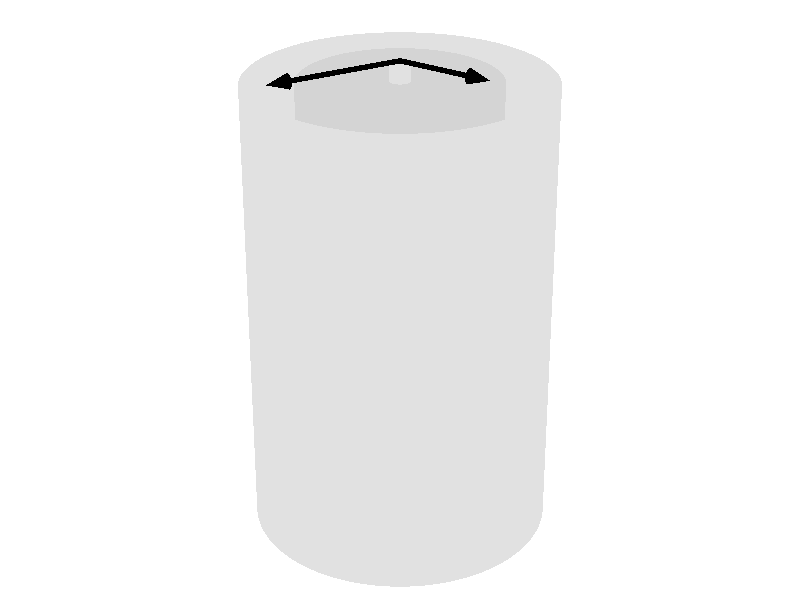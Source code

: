 #include "colors.inc"
#include "textures.inc"

#declare h = 927.0;   // height of tc
#declare hmid = 536.0; // height of mid cylinder
#declare gap = 5.0; // size of gap between cylinders
#declare ric = 200.0; // radius of ic
#declare roc = 279.4; // radius of oc
#declare roco = 305;  // radius of outside of oc
#declare cap = 20;    // thickness of caps
#declare tar = 10;   // thickness of arrows
#declare rar1 = 45;   // position between gap for arrow
#declare Random_1 = seed (5601);
#declare Random_2 = seed (5611);
#declare Random_3 = seed (5616);

global_settings { assumed_gamma 1.0 }

camera {
  location <0, 1500, -3000>
  look_at 0
  angle 27
  //up    <0,1,0>
  //right  <1.5,0,0>
}

background { color White } // to make the torus easy to see

light_source { <300, 0, -1000> White }

// middle cylinder
cylinder {
  <0, -hmid/2, 0>,     // Center of one end
  <0, hmid/2, 0>,     // Center of other end
  ric            // Radius
  //open           // Remove end caps
  texture {
          Chrome_Metal
  }
  finish {
    reflection 0.10
    ambient rgb <0.3,0.1,0.1>  //a pink ambient
  }
  //texture{ pigment{color Gray}
  //  finish{phong .5}}
}

// bot cylinder
cylinder {
  <0, -h/2, 0>,     // Center of one end
  <0, -hmid/2-gap, 0>,     // Center of other end
  ric            // Radius
  //open           // Remove end caps
  //texture{ pigment{color Gray}
  //  finish{phong .5}}
  texture {
          Chrome_Metal
  }
  finish {
    reflection 0.05
  }
}

// top cylinder
cylinder {
  <0, hmid/2+gap, 0>,     // Center of other end
  <0, h/2, 0>,     // Center of one end
  ric            // Radius
  open           // Remove end caps
  //texture{ pigment{color Gray}
  //  finish{phong .5}}
  texture {
          Chrome_Metal
  }
  finish {
    reflection 0.10
  }  
}

disc {
  <0, h/2, 0>,     // Center of one end
  <0, h/2+5, 0>,     // normal
  ric
  texture {
          Chrome_Metal
  }
  finish {
    diffuse .6
    reflection 0.0
  }   
}

// outer cylinder
difference {
    cylinder {
  		<0, -h/2, 0>,     // Center of one end
  		<0, h/2, 0>,     // Center of other end
  		roco
  		open
  	} 
    cylinder {
  		<0, -h/2, 0>,    // Center of one end
  		<0, h/2, 0>,     // Center of other end
  		roc 
  		open
  	}
    texture{ pigment{color Gray transmit .8 }
    //finish{phong .8}
    }
    //interior {ior 1}
}

// top outer cylinder cap
//cylinder {
//  <0, h/2, 0>,    // Center of one end
//  <0, h/2+cap, 0>,     // Center of other end
//  roco           // Radius
//  texture{ pigment{color Gray}finish{phong .8}}
//}

// bottom outer cylinder cap
cylinder {
  <0, -h/2, 0>,    // Center of one end
  <0, -h/2-cap, 0>,     // Center of other end
  roco           // Radius
  texture{ pigment{color Gray}finish{phong .9}}
  //texture {
  //  Chrome_Metal
  //}
}

// particle
//sphere {
//	<0, 0, ric + (roc-ric)/2>,
//	4
//  texture {pigment {color White} finish {phong .8}}
//}

disc {
  <0, h/2, 0>,
  <0, h/2+5, 0>,
  roco,
  roc
  texture{ pigment{color Gray transmit .5 }}
}

// shaft
cylinder {
  <0, h/2, 0>,
  <0, h/2+30, 0>,
  20
  pigment{ Gray }
  //texture {
  //        Chrome_Metal
  //}
  finish {
    ambient .2
    diffuse .6
    specular .75
    roughness .001
    reflection {
       .5
    }
  } 
}

// Blue arrow
//union {
  //difference {
    //torus {
      //ric+rar1,
      //tar
      //pigment { color Blue }
    //}
    //box {
      //<ric+rar1+tar, tar , 0>,
      //<-ric-rar1-tar, -tar, +ric+rar1+tar>
      //rotate <0, 35, 0>
    //}
    //box {
      //<ric+rar1+tar, tar , 0>,
      //<-ric-rar1-tar, -tar, +ric+rar1+tar>
      //rotate <0, -35, 0>
    //}
  //}
  //cone {
    //<-ric-rar1, 0, 0>,
    //25,
    //<-ric-rar1, 0 , 50>,
    //0
    //rotate <0, -35, 0>
    //pigment { color Blue }
  //}
  //rotate <0, -30, 0>
  //translate <0, 150, 0>
  //no_shadow
  //rotate <0, clock*360, 0>
//}

union {
  difference {
    torus {
      ric+rar1,
      tar
      //pigment { color Blue }
    }
    box {
      <ric+rar1+tar, tar , 0>,
      <-ric-rar1-tar, -tar, +ric+rar1+tar>
      rotate <0, 35, 0>
    }
    box {
      <ric+rar1+tar, tar , 0>,
      <-ric-rar1-tar, -tar, +ric+rar1+tar>
      rotate <0, -35, 0>
    }
  }
  cone {
    <-ric-rar1, 0, 0>,
    0,
    <-ric-rar1, 0 , 50>,
    25
    rotate <0, -155, 0>
    //pigment { color Blue }
  }
  rotate <0, -30, 0>
  translate <0, 150, 0>
  no_shadow
  rotate <0, 0.15*360, 0>
  texture {
    Chrome_Metal
    pigment{color Blue}
    finish {
      reflection 0.0
    }
  }
}

//// red arrow
//union {
//  difference {
//    torus {
//      roc+rar1,
//      tar
//      pigment { color Red }
//    }
//    box {
//      <roc+rar1+tar, tar , 0>,
//      <-roc-rar1-tar, -tar, +roc+rar1+tar>
//      rotate <0, 40, 0>
//    }
//    box {
//      <roc+rar1+tar, tar , 0>,
//      <-roc-rar1-tar, -tar, +roc+rar1+tar>
//      rotate <0, -40, 0>
//    }
//  }
//  cone {
//    <roc+rar1, 0, 0>,
//    25,
//    <roc+rar1, 0 , 50>,
//    0
//    rotate <0, 40, 0>
//    pigment { color Red }
//  }
//  rotate <0, 30, 0>
//  translate <0, -120, 0>
//  no_shadow
//  rotate <0, clock*-360, 0>
//}

// particles
//#for (Cntr, -100, 130, 30)
//  sphere {
//    <ric+rar1, Cntr, 0>,
//    20
//    pigment { color Yellow}
//    rotate <0, -20 + int( 200*rand( Random_1) ) , 0>
//  }
//#end
//#for (Cntr, -h/2+20, -140, 30)
//  sphere {
//    <ric+rar1, Cntr, 0>,
//    20
//    pigment { color Yellow}
//    rotate <0, -20 + int( 200*rand( Random_2) ) , 0>
//  }
//#end
//#for (Cntr, 170, h/2-40, 30)
//  sphere {
//    <ric+rar1, Cntr, 0>,
//    20
//    pigment { color Yellow}
//    rotate <0, -20 + int( 200*rand( Random_3) ) , 0>
//  }
//#end

// Radius identation
union {
  cylinder {
    <0, h/2+40, 0>,
    <ric-45, h/2+40, 0>,
    5
  }
  cone {
    <ric-45, h/2+40, 0>,
    15,
    <ric, h/2+40, 0>,
    0
  }
  pigment { color Black}
  rotate <0, 35, 0>
}

union {
  cylinder {
    <0, h/2+40, 0>,
    <roc-45, h/2+40, 0>,
    5
  }
  cone {
    <roc-45, h/2+40, 0>,
    15,
    <roc, h/2+40, 0>,
    0
  }
  pigment { color Black}
  rotate <0, 150, 0>
}

// water
difference {
    cylinder {
      <0, -h/2+0.01, 0>,     // Center of one end
      <0, 0, 0>,     // Center of other end
      roc-0.01
      open
    } 
    cylinder {
      <0, -h/2+0.01, 0>,    // Center of one end
      <0, 0, 0>,     // Center of other end
      ric+0.01 
      open
    }
    texture{ pigment{color Blue transmit .8 }
    }
}
//// oil
//difference {
//    cylinder {
//      <0, 0, 0>,     // Center of one end
//      <0, h/2-0.01, 0>,     // Center of other end
//      roc-0.01
//      open
//    } 
//    cylinder {
//      <0, 0, 0>,    // Center of one end
//      <0, h/2-0.01, 0>,     // Center of other end
//      ric+0.01 
//      open
//    }
//    texture{ pigment{color Yellow transmit .8 }
//    }
//}

// LDA laser
//union {
//  cylinder {
//    <roc+200, 0, 0>,
//    <roc+300, 0, 0>,
//    45
//    pigment { color Black}
//    finish {
//      phong 0.8
//    }
//    no_shadow
//  }
//  cylinder {
//    <roc+300, 0, 0>,
//    <roc+500, 0, 0>,
//    40
//    pigment { color Black}
//    finish {
//      phong 0.9
//    } 
//  }
//  rotate <0, 35, 0>
//}

// laser light
//union {
//  cylinder {
//    <roc+200, 18, 0>,
//    <ric+40, 0, 0>,
//    2
//    //pigment { color Green transmit .8}
//    pigment { color Green}
//    no_shadow
//  }
//  cylinder {
//    <roc+200, -18, 0>,
//    <ric+40, 0, 0>,
//    2
//    //pigment { color Green transmit .8}
//    pigment { color Green}
//    no_shadow
//  }
//  //cylinder {
//  //  <roc+200, 0, 18>,
//  //  <ric+40, 0, 0>,
//  //  2
//  //  //pigment { color Green transmit .8}
//  //  pigment { color Blue}
//  //}
//  //cylinder {
//  //  <roc+200, 0 -18>,
//  //  <ric+40, 0, 0>,
//  //  2
//  //  //pigment { color Green transmit .8}
//  //  pigment { color Blue}
//  //}
//  rotate <0, 35, 0>
//}
